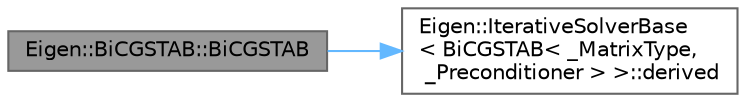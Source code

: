 digraph "Eigen::BiCGSTAB::BiCGSTAB"
{
 // LATEX_PDF_SIZE
  bgcolor="transparent";
  edge [fontname=Helvetica,fontsize=10,labelfontname=Helvetica,labelfontsize=10];
  node [fontname=Helvetica,fontsize=10,shape=box,height=0.2,width=0.4];
  rankdir="LR";
  Node1 [id="Node000001",label="Eigen::BiCGSTAB::BiCGSTAB",height=0.2,width=0.4,color="gray40", fillcolor="grey60", style="filled", fontcolor="black",tooltip=" "];
  Node1 -> Node2 [id="edge2_Node000001_Node000002",color="steelblue1",style="solid",tooltip=" "];
  Node2 [id="Node000002",label="Eigen::IterativeSolverBase\l\< BiCGSTAB\< _MatrixType,\l _Preconditioner \> \>::derived",height=0.2,width=0.4,color="grey40", fillcolor="white", style="filled",URL="$class_eigen_1_1_iterative_solver_base.html#ac8c149c121511c2f7e00a4b83d8b6791",tooltip=" "];
}
